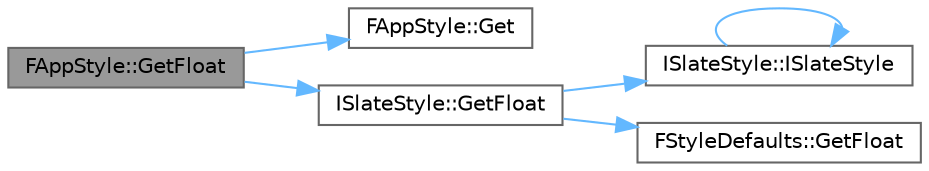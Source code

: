digraph "FAppStyle::GetFloat"
{
 // INTERACTIVE_SVG=YES
 // LATEX_PDF_SIZE
  bgcolor="transparent";
  edge [fontname=Helvetica,fontsize=10,labelfontname=Helvetica,labelfontsize=10];
  node [fontname=Helvetica,fontsize=10,shape=box,height=0.2,width=0.4];
  rankdir="LR";
  Node1 [id="Node000001",label="FAppStyle::GetFloat",height=0.2,width=0.4,color="gray40", fillcolor="grey60", style="filled", fontcolor="black",tooltip=" "];
  Node1 -> Node2 [id="edge1_Node000001_Node000002",color="steelblue1",style="solid",tooltip=" "];
  Node2 [id="Node000002",label="FAppStyle::Get",height=0.2,width=0.4,color="grey40", fillcolor="white", style="filled",URL="$d3/d1e/classFAppStyle.html#abf8a86ffff62afc3c225cf5553bf58ee",tooltip=" "];
  Node1 -> Node3 [id="edge2_Node000001_Node000003",color="steelblue1",style="solid",tooltip=" "];
  Node3 [id="Node000003",label="ISlateStyle::GetFloat",height=0.2,width=0.4,color="grey40", fillcolor="white", style="filled",URL="$dc/d4d/classISlateStyle.html#aa1590a5ac698a016bacf04d51211c852",tooltip=" "];
  Node3 -> Node4 [id="edge3_Node000003_Node000004",color="steelblue1",style="solid",tooltip=" "];
  Node4 [id="Node000004",label="ISlateStyle::ISlateStyle",height=0.2,width=0.4,color="grey40", fillcolor="white", style="filled",URL="$dc/d4d/classISlateStyle.html#a60e8d29a2d5a43d206da64e54b13f69f",tooltip=" "];
  Node4 -> Node4 [id="edge4_Node000004_Node000004",color="steelblue1",style="solid",tooltip=" "];
  Node3 -> Node5 [id="edge5_Node000003_Node000005",color="steelblue1",style="solid",tooltip=" "];
  Node5 [id="Node000005",label="FStyleDefaults::GetFloat",height=0.2,width=0.4,color="grey40", fillcolor="white", style="filled",URL="$de/d47/classFStyleDefaults.html#a18cfdeb0a51fcd3f1b5022e12ba05db8",tooltip="Return the static default float value."];
}
